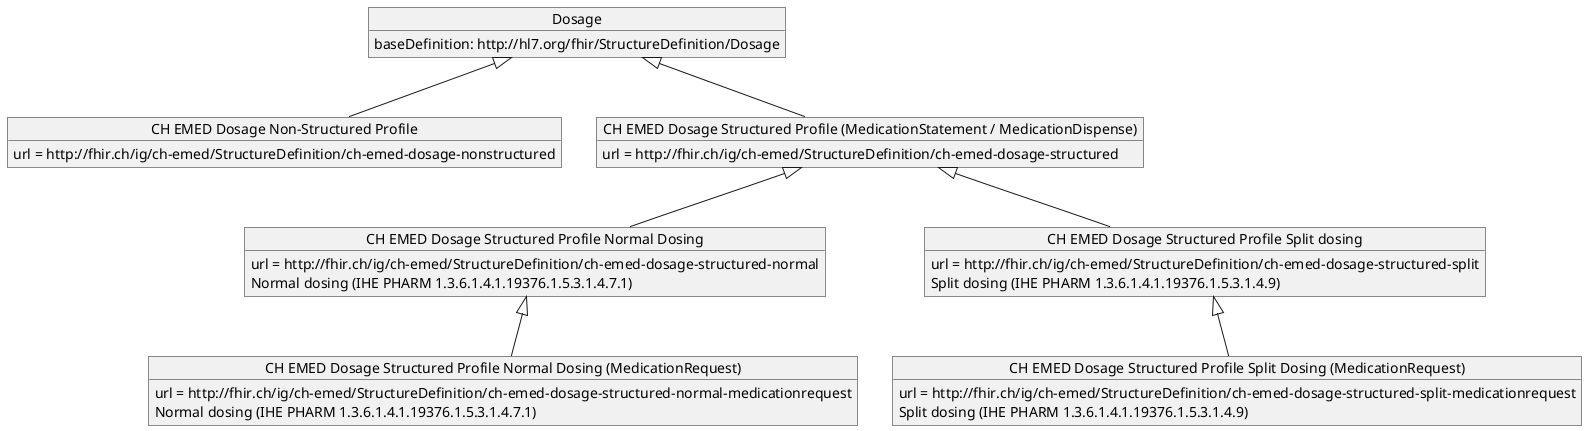 @startuml

skinparam svgDimensionStyle false

object "Dosage" as dosage {
  baseDefinition: http://hl7.org/fhir/StructureDefinition/Dosage
}
object "CH EMED Dosage Non-Structured Profile" as dosagenonstructured {
  url = http://fhir.ch/ig/ch-emed/StructureDefinition/ch-emed-dosage-nonstructured
}
object "CH EMED Dosage Structured Profile (MedicationStatement / MedicationDispense)" as dosagestructured {
  url = http://fhir.ch/ig/ch-emed/StructureDefinition/ch-emed-dosage-structured
}
object "CH EMED Dosage Structured Profile Normal Dosing" as dosagestructurednormal {
  url = http://fhir.ch/ig/ch-emed/StructureDefinition/ch-emed-dosage-structured-normal
  Normal dosing (IHE PHARM 1.3.6.1.4.1.19376.1.5.3.1.4.7.1)
}
object "CH EMED Dosage Structured Profile Split dosing" as dosagestructuredsplit {
  url = http://fhir.ch/ig/ch-emed/StructureDefinition/ch-emed-dosage-structured-split
  Split dosing (IHE PHARM 1.3.6.1.4.1.19376.1.5.3.1.4.9)
}
object "CH EMED Dosage Structured Profile Normal Dosing (MedicationRequest)" as dosagestructurednormalmedicationrequest {
  url = http://fhir.ch/ig/ch-emed/StructureDefinition/ch-emed-dosage-structured-normal-medicationrequest
  Normal dosing (IHE PHARM 1.3.6.1.4.1.19376.1.5.3.1.4.7.1)
}
object "CH EMED Dosage Structured Profile Split Dosing (MedicationRequest)" as dosagestructuredsplitmedicationrequest {
  url = http://fhir.ch/ig/ch-emed/StructureDefinition/ch-emed-dosage-structured-split-medicationrequest
  Split dosing (IHE PHARM 1.3.6.1.4.1.19376.1.5.3.1.4.9)
}

dosage <|-- dosagenonstructured
dosage <|-- dosagestructured
dosagestructured <|-- dosagestructurednormal
dosagestructured <|-- dosagestructuredsplit
dosagestructurednormal <|-- dosagestructurednormalmedicationrequest
dosagestructuredsplit <|-- dosagestructuredsplitmedicationrequest
@enduml